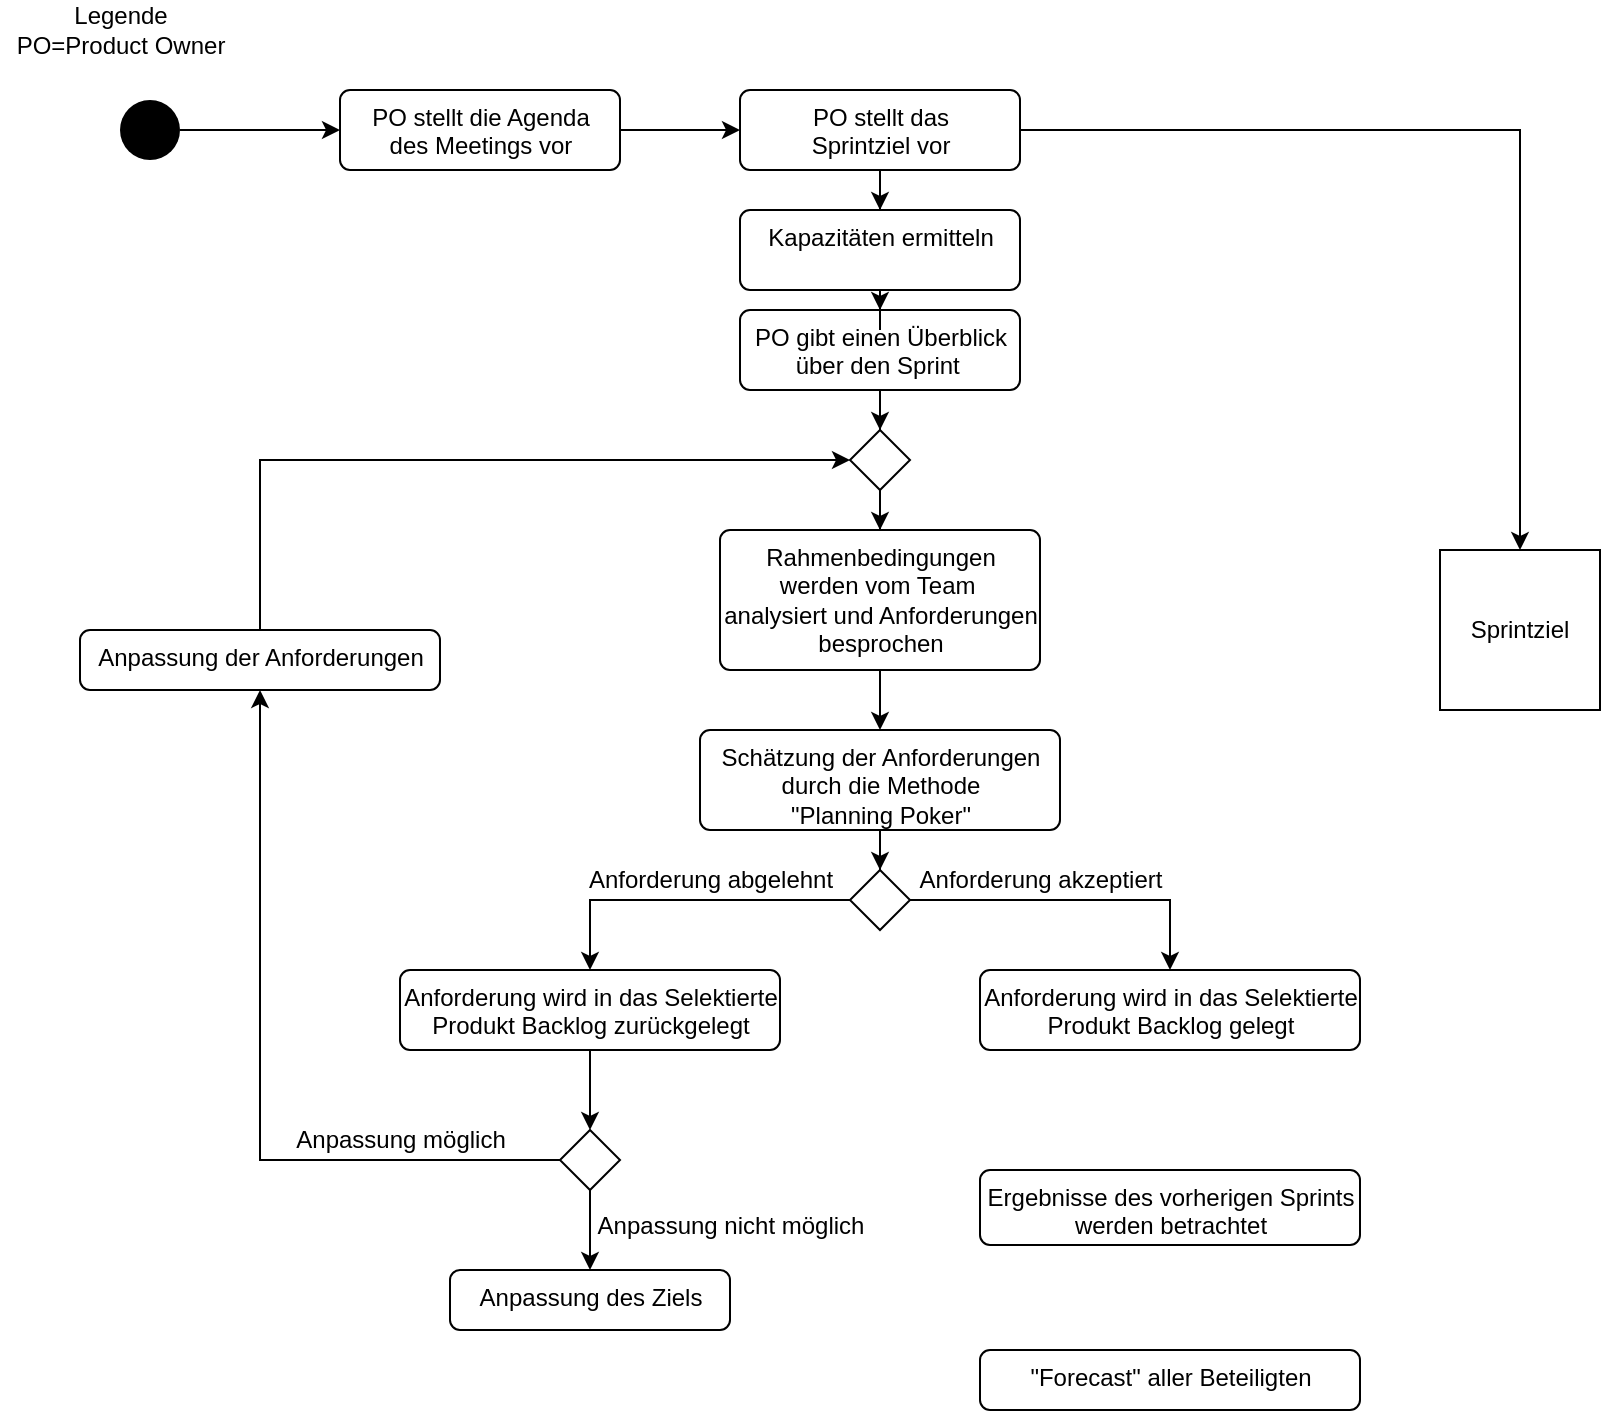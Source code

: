 <mxfile version="13.10.0" type="github">
  <diagram id="fH02EhWVe4zG2VkzPRTq" name="Page-1">
    <mxGraphModel dx="1422" dy="794" grid="1" gridSize="10" guides="1" tooltips="1" connect="1" arrows="1" fold="1" page="1" pageScale="1" pageWidth="827" pageHeight="1169" math="0" shadow="0">
      <root>
        <mxCell id="0" />
        <mxCell id="1" parent="0" />
        <mxCell id="eLBkmYkiiRd03wH__Cpo-6" style="edgeStyle=orthogonalEdgeStyle;rounded=0;orthogonalLoop=1;jettySize=auto;html=1;" edge="1" parent="1" source="eLBkmYkiiRd03wH__Cpo-1" target="eLBkmYkiiRd03wH__Cpo-2">
          <mxGeometry relative="1" as="geometry" />
        </mxCell>
        <mxCell id="eLBkmYkiiRd03wH__Cpo-1" value="" style="ellipse;fillColor=#000000;strokeColor=none;" vertex="1" parent="1">
          <mxGeometry x="60" y="75" width="30" height="30" as="geometry" />
        </mxCell>
        <mxCell id="eLBkmYkiiRd03wH__Cpo-5" style="edgeStyle=orthogonalEdgeStyle;rounded=0;orthogonalLoop=1;jettySize=auto;html=1;" edge="1" parent="1" source="eLBkmYkiiRd03wH__Cpo-2" target="eLBkmYkiiRd03wH__Cpo-4">
          <mxGeometry relative="1" as="geometry" />
        </mxCell>
        <mxCell id="eLBkmYkiiRd03wH__Cpo-2" value="PO stellt die Agenda &lt;br&gt;des Meetings vor" style="html=1;align=center;verticalAlign=top;rounded=1;absoluteArcSize=1;arcSize=10;dashed=0;" vertex="1" parent="1">
          <mxGeometry x="170" y="70" width="140" height="40" as="geometry" />
        </mxCell>
        <mxCell id="eLBkmYkiiRd03wH__Cpo-3" value="Legende&lt;br&gt;PO=Product Owner" style="text;html=1;align=center;verticalAlign=middle;resizable=0;points=[];autosize=1;" vertex="1" parent="1">
          <mxGeometry y="25" width="120" height="30" as="geometry" />
        </mxCell>
        <mxCell id="eLBkmYkiiRd03wH__Cpo-35" style="edgeStyle=orthogonalEdgeStyle;rounded=0;orthogonalLoop=1;jettySize=auto;html=1;" edge="1" parent="1" source="eLBkmYkiiRd03wH__Cpo-4" target="eLBkmYkiiRd03wH__Cpo-33">
          <mxGeometry relative="1" as="geometry" />
        </mxCell>
        <mxCell id="eLBkmYkiiRd03wH__Cpo-37" style="edgeStyle=orthogonalEdgeStyle;rounded=0;orthogonalLoop=1;jettySize=auto;html=1;entryX=0.5;entryY=0;entryDx=0;entryDy=0;" edge="1" parent="1" source="eLBkmYkiiRd03wH__Cpo-4" target="eLBkmYkiiRd03wH__Cpo-31">
          <mxGeometry relative="1" as="geometry" />
        </mxCell>
        <mxCell id="eLBkmYkiiRd03wH__Cpo-4" value="PO stellt das &lt;br&gt;Sprintziel vor" style="html=1;align=center;verticalAlign=top;rounded=1;absoluteArcSize=1;arcSize=10;dashed=0;" vertex="1" parent="1">
          <mxGeometry x="370" y="70" width="140" height="40" as="geometry" />
        </mxCell>
        <mxCell id="eLBkmYkiiRd03wH__Cpo-49" style="edgeStyle=orthogonalEdgeStyle;rounded=0;orthogonalLoop=1;jettySize=auto;html=1;entryX=0.5;entryY=0;entryDx=0;entryDy=0;" edge="1" parent="1" source="eLBkmYkiiRd03wH__Cpo-7" target="eLBkmYkiiRd03wH__Cpo-44">
          <mxGeometry relative="1" as="geometry" />
        </mxCell>
        <mxCell id="eLBkmYkiiRd03wH__Cpo-7" value="PO gibt einen Überblick&lt;br&gt;über den Sprint&amp;nbsp;" style="html=1;align=center;verticalAlign=top;rounded=1;absoluteArcSize=1;arcSize=10;dashed=0;" vertex="1" parent="1">
          <mxGeometry x="370" y="180" width="140" height="40" as="geometry" />
        </mxCell>
        <mxCell id="eLBkmYkiiRd03wH__Cpo-15" style="edgeStyle=orthogonalEdgeStyle;rounded=0;orthogonalLoop=1;jettySize=auto;html=1;" edge="1" parent="1" source="eLBkmYkiiRd03wH__Cpo-9" target="eLBkmYkiiRd03wH__Cpo-13">
          <mxGeometry relative="1" as="geometry" />
        </mxCell>
        <mxCell id="eLBkmYkiiRd03wH__Cpo-9" value="Rahmenbedingungen&lt;br&gt;werden vom Team&amp;nbsp;&lt;br&gt;analysiert und Anforderungen&lt;br&gt;besprochen" style="html=1;align=center;verticalAlign=top;rounded=1;absoluteArcSize=1;arcSize=10;dashed=0;" vertex="1" parent="1">
          <mxGeometry x="360" y="290" width="160" height="70" as="geometry" />
        </mxCell>
        <mxCell id="eLBkmYkiiRd03wH__Cpo-16" style="edgeStyle=orthogonalEdgeStyle;rounded=0;orthogonalLoop=1;jettySize=auto;html=1;" edge="1" parent="1" source="eLBkmYkiiRd03wH__Cpo-13" target="eLBkmYkiiRd03wH__Cpo-14">
          <mxGeometry relative="1" as="geometry" />
        </mxCell>
        <mxCell id="eLBkmYkiiRd03wH__Cpo-13" value="Schätzung der Anforderungen &lt;br&gt;durch die Methode&lt;br&gt;&quot;Planning Poker&quot;" style="html=1;align=center;verticalAlign=top;rounded=1;absoluteArcSize=1;arcSize=10;dashed=0;direction=west;" vertex="1" parent="1">
          <mxGeometry x="350" y="390" width="180" height="50" as="geometry" />
        </mxCell>
        <mxCell id="eLBkmYkiiRd03wH__Cpo-17" style="edgeStyle=orthogonalEdgeStyle;rounded=0;orthogonalLoop=1;jettySize=auto;html=1;exitX=0.833;exitY=0.5;exitDx=0;exitDy=0;exitPerimeter=0;entryX=0.5;entryY=0;entryDx=0;entryDy=0;" edge="1" parent="1" source="eLBkmYkiiRd03wH__Cpo-14" target="eLBkmYkiiRd03wH__Cpo-19">
          <mxGeometry relative="1" as="geometry">
            <mxPoint x="640" y="510" as="targetPoint" />
            <mxPoint x="450" y="475" as="sourcePoint" />
            <Array as="points">
              <mxPoint x="585" y="475" />
            </Array>
          </mxGeometry>
        </mxCell>
        <mxCell id="eLBkmYkiiRd03wH__Cpo-24" style="edgeStyle=orthogonalEdgeStyle;rounded=0;orthogonalLoop=1;jettySize=auto;html=1;entryX=0.5;entryY=0;entryDx=0;entryDy=0;" edge="1" parent="1" source="eLBkmYkiiRd03wH__Cpo-14" target="eLBkmYkiiRd03wH__Cpo-22">
          <mxGeometry relative="1" as="geometry" />
        </mxCell>
        <mxCell id="eLBkmYkiiRd03wH__Cpo-14" value="" style="rhombus;" vertex="1" parent="1">
          <mxGeometry x="425" y="460" width="30" height="30" as="geometry" />
        </mxCell>
        <mxCell id="eLBkmYkiiRd03wH__Cpo-18" value="Anforderung akzeptiert" style="text;html=1;align=center;verticalAlign=middle;resizable=0;points=[];autosize=1;" vertex="1" parent="1">
          <mxGeometry x="450" y="455" width="140" height="20" as="geometry" />
        </mxCell>
        <mxCell id="eLBkmYkiiRd03wH__Cpo-19" value="Anforderung wird in das Selektierte&lt;br&gt;Produkt Backlog gelegt" style="html=1;align=center;verticalAlign=top;rounded=1;absoluteArcSize=1;arcSize=10;dashed=0;" vertex="1" parent="1">
          <mxGeometry x="490" y="510" width="190" height="40" as="geometry" />
        </mxCell>
        <mxCell id="eLBkmYkiiRd03wH__Cpo-38" style="edgeStyle=orthogonalEdgeStyle;rounded=0;orthogonalLoop=1;jettySize=auto;html=1;" edge="1" parent="1" source="eLBkmYkiiRd03wH__Cpo-22">
          <mxGeometry relative="1" as="geometry">
            <mxPoint x="295" y="590" as="targetPoint" />
          </mxGeometry>
        </mxCell>
        <mxCell id="eLBkmYkiiRd03wH__Cpo-22" value="Anforderung wird in das Selektierte&lt;br&gt;Produkt Backlog zurückgelegt" style="html=1;align=center;verticalAlign=top;rounded=1;absoluteArcSize=1;arcSize=10;dashed=0;" vertex="1" parent="1">
          <mxGeometry x="200" y="510" width="190" height="40" as="geometry" />
        </mxCell>
        <mxCell id="eLBkmYkiiRd03wH__Cpo-25" value="Anforderung abgelehnt" style="text;html=1;align=center;verticalAlign=middle;resizable=0;points=[];autosize=1;" vertex="1" parent="1">
          <mxGeometry x="285" y="455" width="140" height="20" as="geometry" />
        </mxCell>
        <mxCell id="eLBkmYkiiRd03wH__Cpo-26" value="&quot;Forecast&quot; aller Beteiligten" style="html=1;align=center;verticalAlign=top;rounded=1;absoluteArcSize=1;arcSize=10;dashed=0;" vertex="1" parent="1">
          <mxGeometry x="490" y="700" width="190" height="30" as="geometry" />
        </mxCell>
        <mxCell id="eLBkmYkiiRd03wH__Cpo-28" value="Ergebnisse des vorherigen Sprints&lt;br&gt;werden betrachtet" style="html=1;align=center;verticalAlign=top;rounded=1;absoluteArcSize=1;arcSize=10;dashed=0;" vertex="1" parent="1">
          <mxGeometry x="490" y="610" width="190" height="37.5" as="geometry" />
        </mxCell>
        <mxCell id="eLBkmYkiiRd03wH__Cpo-31" value="Sprintziel" style="whiteSpace=wrap;html=1;" vertex="1" parent="1">
          <mxGeometry x="720" y="300" width="80" height="80" as="geometry" />
        </mxCell>
        <mxCell id="eLBkmYkiiRd03wH__Cpo-34" style="edgeStyle=orthogonalEdgeStyle;rounded=0;orthogonalLoop=1;jettySize=auto;html=1;" edge="1" parent="1" source="eLBkmYkiiRd03wH__Cpo-33" target="eLBkmYkiiRd03wH__Cpo-7">
          <mxGeometry relative="1" as="geometry" />
        </mxCell>
        <mxCell id="eLBkmYkiiRd03wH__Cpo-33" value="Kapazitäten ermitteln" style="html=1;align=center;verticalAlign=top;rounded=1;absoluteArcSize=1;arcSize=10;dashed=0;" vertex="1" parent="1">
          <mxGeometry x="370" y="130" width="140" height="40" as="geometry" />
        </mxCell>
        <mxCell id="eLBkmYkiiRd03wH__Cpo-41" style="edgeStyle=orthogonalEdgeStyle;rounded=0;orthogonalLoop=1;jettySize=auto;html=1;" edge="1" parent="1" source="eLBkmYkiiRd03wH__Cpo-39" target="eLBkmYkiiRd03wH__Cpo-40">
          <mxGeometry relative="1" as="geometry" />
        </mxCell>
        <mxCell id="eLBkmYkiiRd03wH__Cpo-47" style="edgeStyle=orthogonalEdgeStyle;rounded=0;orthogonalLoop=1;jettySize=auto;html=1;entryX=0.5;entryY=1;entryDx=0;entryDy=0;" edge="1" parent="1" source="eLBkmYkiiRd03wH__Cpo-39" target="eLBkmYkiiRd03wH__Cpo-46">
          <mxGeometry relative="1" as="geometry">
            <mxPoint x="90" y="605" as="targetPoint" />
          </mxGeometry>
        </mxCell>
        <mxCell id="eLBkmYkiiRd03wH__Cpo-39" value="" style="rhombus;" vertex="1" parent="1">
          <mxGeometry x="280" y="590" width="30" height="30" as="geometry" />
        </mxCell>
        <mxCell id="eLBkmYkiiRd03wH__Cpo-40" value="Anpassung des Ziels" style="html=1;align=center;verticalAlign=top;rounded=1;absoluteArcSize=1;arcSize=10;dashed=0;" vertex="1" parent="1">
          <mxGeometry x="225" y="660" width="140" height="30" as="geometry" />
        </mxCell>
        <mxCell id="eLBkmYkiiRd03wH__Cpo-42" value="Anpassung nicht möglich" style="text;html=1;align=center;verticalAlign=middle;resizable=0;points=[];autosize=1;" vertex="1" parent="1">
          <mxGeometry x="290" y="627.5" width="150" height="20" as="geometry" />
        </mxCell>
        <mxCell id="eLBkmYkiiRd03wH__Cpo-50" style="edgeStyle=orthogonalEdgeStyle;rounded=0;orthogonalLoop=1;jettySize=auto;html=1;entryX=0.5;entryY=0;entryDx=0;entryDy=0;" edge="1" parent="1" source="eLBkmYkiiRd03wH__Cpo-44" target="eLBkmYkiiRd03wH__Cpo-9">
          <mxGeometry relative="1" as="geometry" />
        </mxCell>
        <mxCell id="eLBkmYkiiRd03wH__Cpo-44" value="" style="rhombus;" vertex="1" parent="1">
          <mxGeometry x="425" y="240" width="30" height="30" as="geometry" />
        </mxCell>
        <mxCell id="eLBkmYkiiRd03wH__Cpo-45" value="Anpassung möglich" style="text;html=1;align=center;verticalAlign=middle;resizable=0;points=[];autosize=1;" vertex="1" parent="1">
          <mxGeometry x="140" y="585" width="120" height="20" as="geometry" />
        </mxCell>
        <mxCell id="eLBkmYkiiRd03wH__Cpo-48" style="edgeStyle=orthogonalEdgeStyle;rounded=0;orthogonalLoop=1;jettySize=auto;html=1;entryX=0;entryY=0.5;entryDx=0;entryDy=0;" edge="1" parent="1" source="eLBkmYkiiRd03wH__Cpo-46" target="eLBkmYkiiRd03wH__Cpo-44">
          <mxGeometry relative="1" as="geometry">
            <mxPoint x="130" y="200" as="targetPoint" />
            <Array as="points">
              <mxPoint x="130" y="255" />
            </Array>
          </mxGeometry>
        </mxCell>
        <mxCell id="eLBkmYkiiRd03wH__Cpo-46" value="Anpassung der Anforderungen" style="html=1;align=center;verticalAlign=top;rounded=1;absoluteArcSize=1;arcSize=10;dashed=0;" vertex="1" parent="1">
          <mxGeometry x="40" y="340" width="180" height="30" as="geometry" />
        </mxCell>
      </root>
    </mxGraphModel>
  </diagram>
</mxfile>
